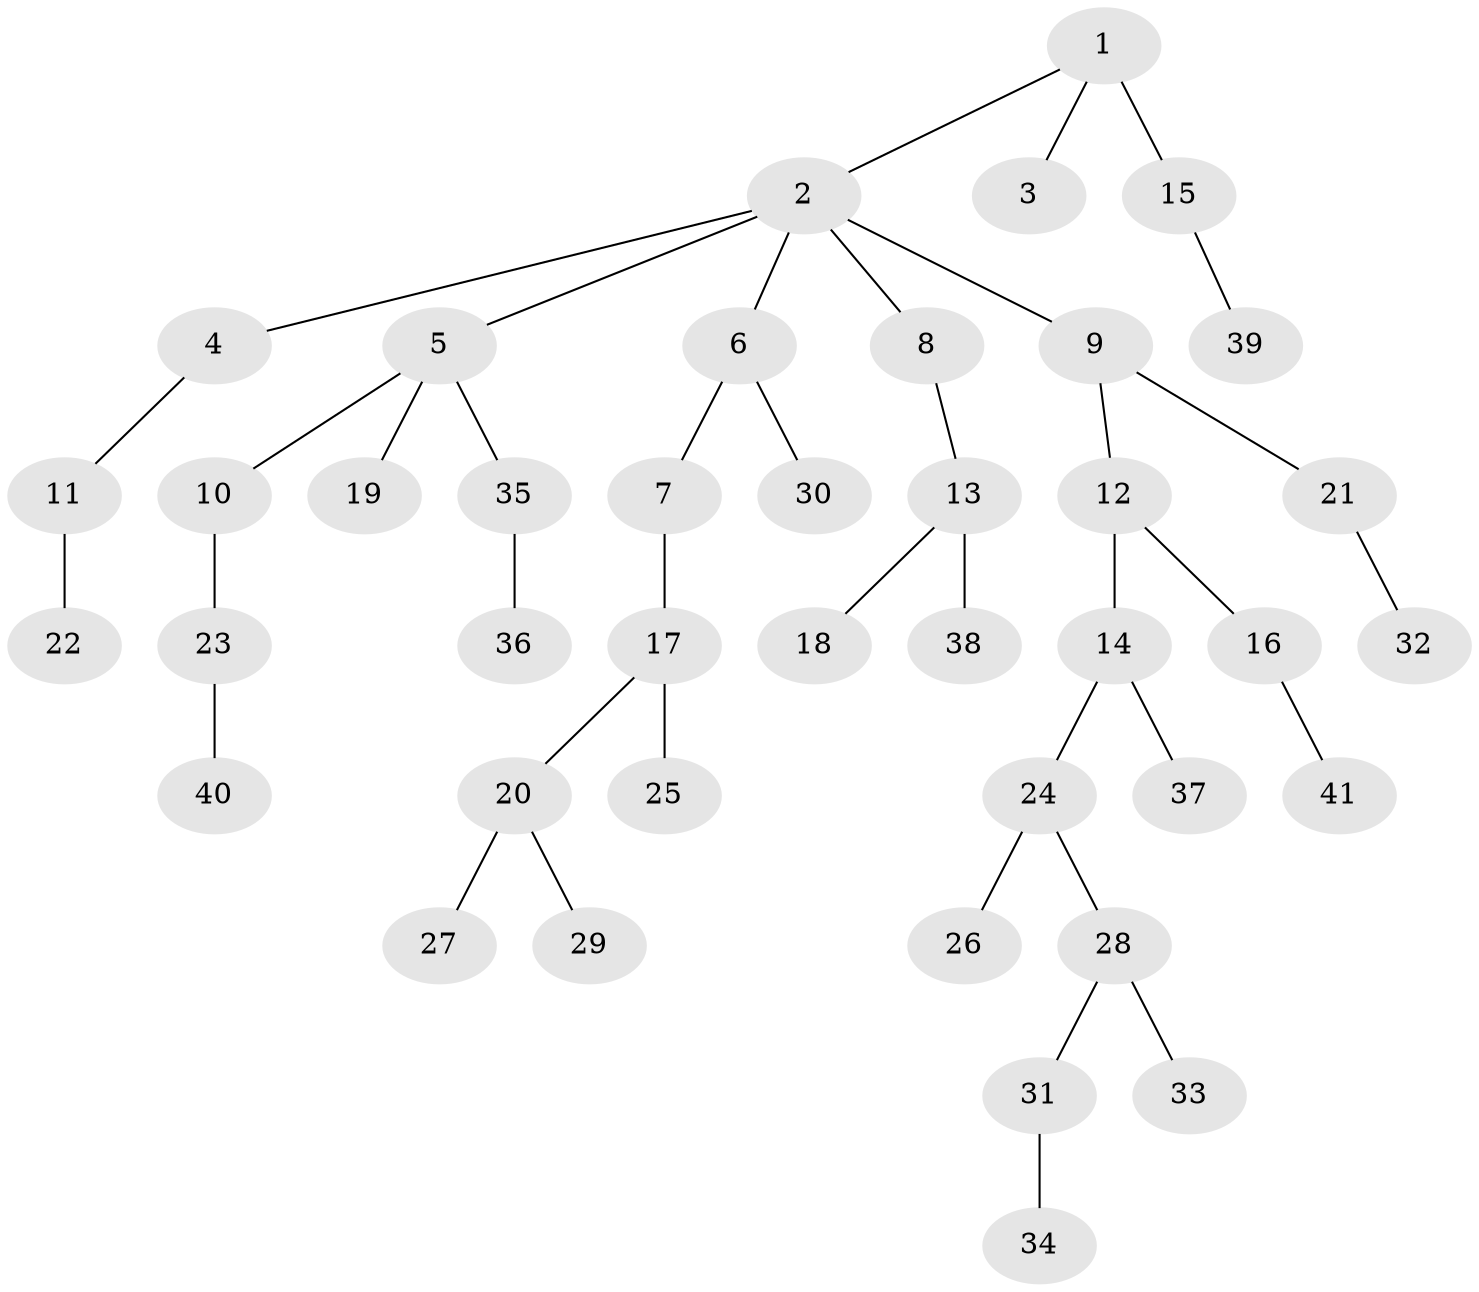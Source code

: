 // original degree distribution, {5: 0.04, 7: 0.013333333333333334, 2: 0.26666666666666666, 3: 0.13333333333333333, 4: 0.06666666666666667, 1: 0.48}
// Generated by graph-tools (version 1.1) at 2025/37/03/09/25 02:37:02]
// undirected, 41 vertices, 40 edges
graph export_dot {
graph [start="1"]
  node [color=gray90,style=filled];
  1;
  2;
  3;
  4;
  5;
  6;
  7;
  8;
  9;
  10;
  11;
  12;
  13;
  14;
  15;
  16;
  17;
  18;
  19;
  20;
  21;
  22;
  23;
  24;
  25;
  26;
  27;
  28;
  29;
  30;
  31;
  32;
  33;
  34;
  35;
  36;
  37;
  38;
  39;
  40;
  41;
  1 -- 2 [weight=1.0];
  1 -- 3 [weight=1.0];
  1 -- 15 [weight=2.0];
  2 -- 4 [weight=1.0];
  2 -- 5 [weight=1.0];
  2 -- 6 [weight=1.0];
  2 -- 8 [weight=1.0];
  2 -- 9 [weight=1.0];
  4 -- 11 [weight=1.0];
  5 -- 10 [weight=1.0];
  5 -- 19 [weight=1.0];
  5 -- 35 [weight=1.0];
  6 -- 7 [weight=2.0];
  6 -- 30 [weight=1.0];
  7 -- 17 [weight=1.0];
  8 -- 13 [weight=1.0];
  9 -- 12 [weight=1.0];
  9 -- 21 [weight=1.0];
  10 -- 23 [weight=1.0];
  11 -- 22 [weight=1.0];
  12 -- 14 [weight=1.0];
  12 -- 16 [weight=1.0];
  13 -- 18 [weight=1.0];
  13 -- 38 [weight=1.0];
  14 -- 24 [weight=2.0];
  14 -- 37 [weight=1.0];
  15 -- 39 [weight=1.0];
  16 -- 41 [weight=1.0];
  17 -- 20 [weight=1.0];
  17 -- 25 [weight=2.0];
  20 -- 27 [weight=1.0];
  20 -- 29 [weight=1.0];
  21 -- 32 [weight=1.0];
  23 -- 40 [weight=1.0];
  24 -- 26 [weight=1.0];
  24 -- 28 [weight=1.0];
  28 -- 31 [weight=1.0];
  28 -- 33 [weight=1.0];
  31 -- 34 [weight=1.0];
  35 -- 36 [weight=1.0];
}
